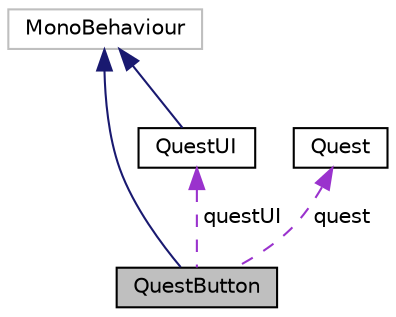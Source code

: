 digraph "QuestButton"
{
  edge [fontname="Helvetica",fontsize="10",labelfontname="Helvetica",labelfontsize="10"];
  node [fontname="Helvetica",fontsize="10",shape=record];
  Node1 [label="QuestButton",height=0.2,width=0.4,color="black", fillcolor="grey75", style="filled", fontcolor="black"];
  Node2 -> Node1 [dir="back",color="midnightblue",fontsize="10",style="solid",fontname="Helvetica"];
  Node2 [label="MonoBehaviour",height=0.2,width=0.4,color="grey75", fillcolor="white", style="filled"];
  Node3 -> Node1 [dir="back",color="darkorchid3",fontsize="10",style="dashed",label=" questUI" ,fontname="Helvetica"];
  Node3 [label="QuestUI",height=0.2,width=0.4,color="black", fillcolor="white", style="filled",URL="$class_quest_u_i.html",tooltip="Developed by: Higor (hcmb) Controls all the logic behind the Quest interface. Stores a list of quests..."];
  Node2 -> Node3 [dir="back",color="midnightblue",fontsize="10",style="solid",fontname="Helvetica"];
  Node4 -> Node1 [dir="back",color="darkorchid3",fontsize="10",style="dashed",label=" quest" ,fontname="Helvetica"];
  Node4 [label="Quest",height=0.2,width=0.4,color="black", fillcolor="white", style="filled",URL="$class_quest.html",tooltip="Developed by: Peao (rngs); Class that represents a Quest. "];
}
